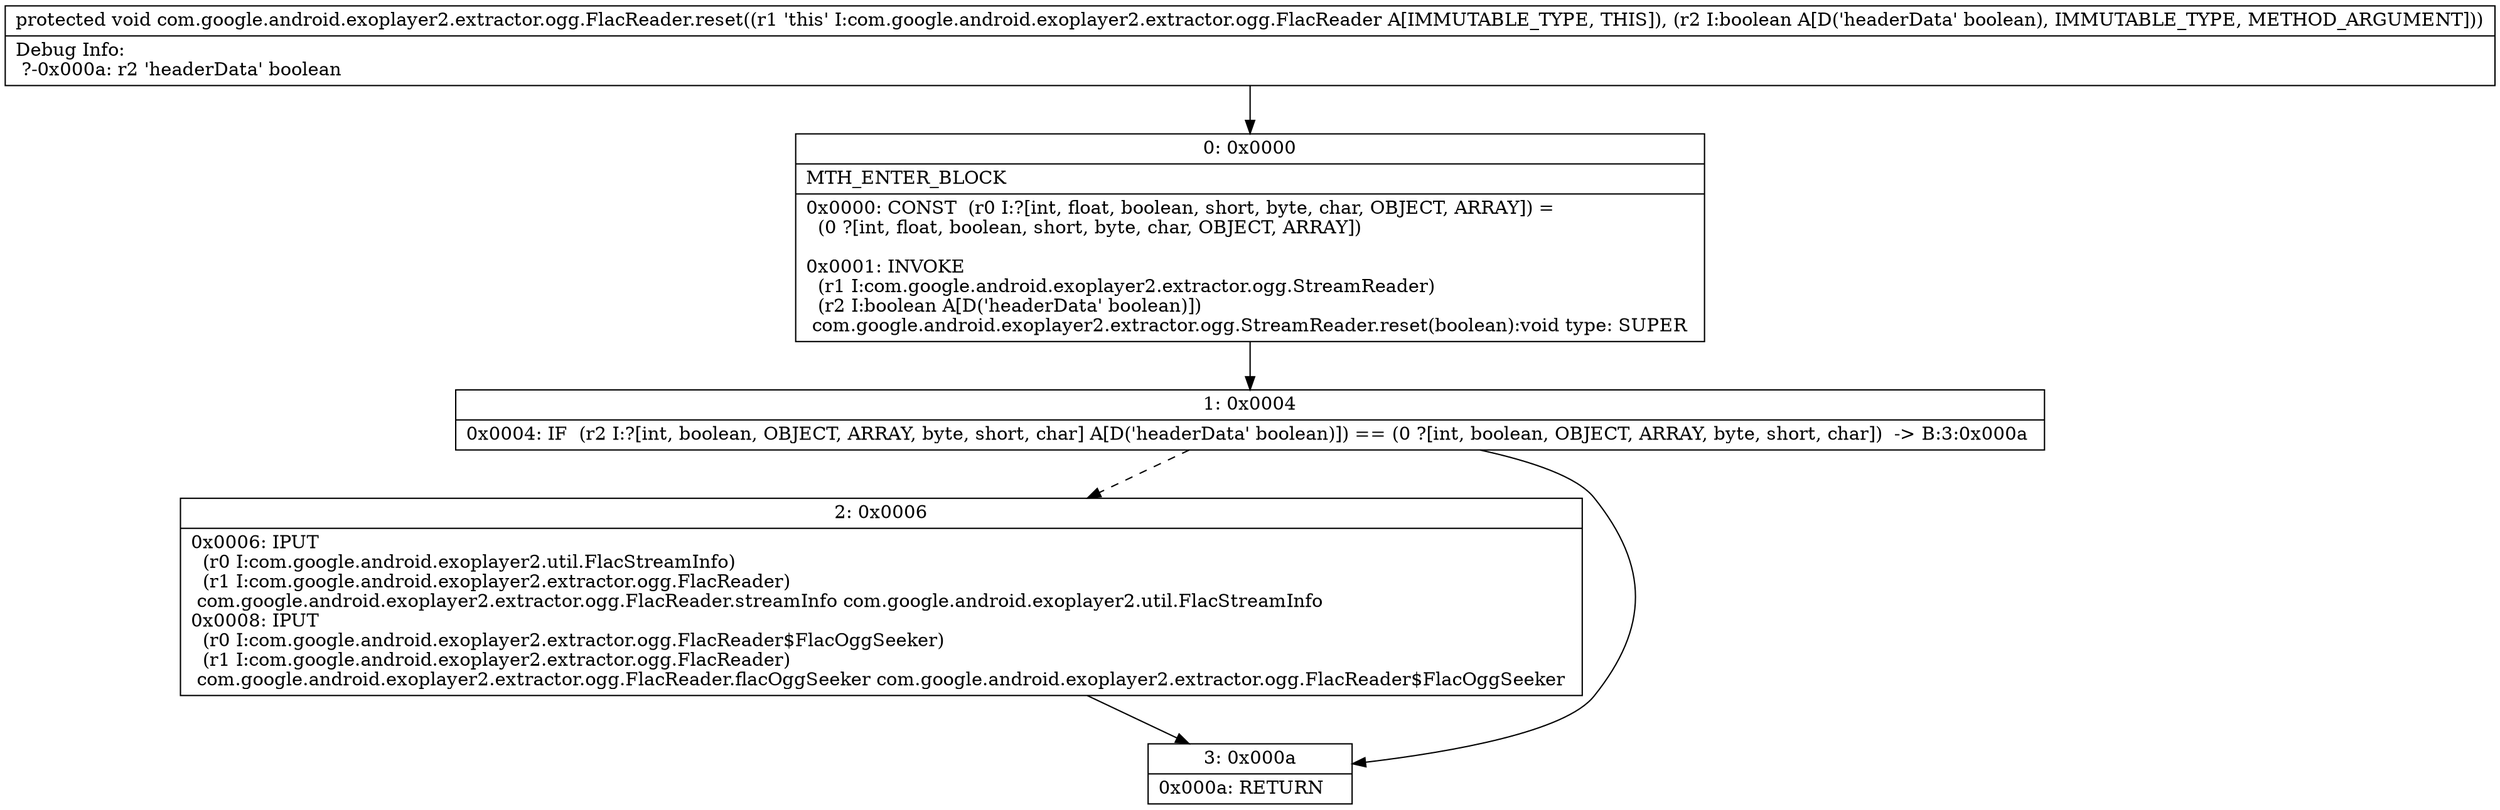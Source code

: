 digraph "CFG forcom.google.android.exoplayer2.extractor.ogg.FlacReader.reset(Z)V" {
Node_0 [shape=record,label="{0\:\ 0x0000|MTH_ENTER_BLOCK\l|0x0000: CONST  (r0 I:?[int, float, boolean, short, byte, char, OBJECT, ARRAY]) = \l  (0 ?[int, float, boolean, short, byte, char, OBJECT, ARRAY])\l \l0x0001: INVOKE  \l  (r1 I:com.google.android.exoplayer2.extractor.ogg.StreamReader)\l  (r2 I:boolean A[D('headerData' boolean)])\l com.google.android.exoplayer2.extractor.ogg.StreamReader.reset(boolean):void type: SUPER \l}"];
Node_1 [shape=record,label="{1\:\ 0x0004|0x0004: IF  (r2 I:?[int, boolean, OBJECT, ARRAY, byte, short, char] A[D('headerData' boolean)]) == (0 ?[int, boolean, OBJECT, ARRAY, byte, short, char])  \-\> B:3:0x000a \l}"];
Node_2 [shape=record,label="{2\:\ 0x0006|0x0006: IPUT  \l  (r0 I:com.google.android.exoplayer2.util.FlacStreamInfo)\l  (r1 I:com.google.android.exoplayer2.extractor.ogg.FlacReader)\l com.google.android.exoplayer2.extractor.ogg.FlacReader.streamInfo com.google.android.exoplayer2.util.FlacStreamInfo \l0x0008: IPUT  \l  (r0 I:com.google.android.exoplayer2.extractor.ogg.FlacReader$FlacOggSeeker)\l  (r1 I:com.google.android.exoplayer2.extractor.ogg.FlacReader)\l com.google.android.exoplayer2.extractor.ogg.FlacReader.flacOggSeeker com.google.android.exoplayer2.extractor.ogg.FlacReader$FlacOggSeeker \l}"];
Node_3 [shape=record,label="{3\:\ 0x000a|0x000a: RETURN   \l}"];
MethodNode[shape=record,label="{protected void com.google.android.exoplayer2.extractor.ogg.FlacReader.reset((r1 'this' I:com.google.android.exoplayer2.extractor.ogg.FlacReader A[IMMUTABLE_TYPE, THIS]), (r2 I:boolean A[D('headerData' boolean), IMMUTABLE_TYPE, METHOD_ARGUMENT]))  | Debug Info:\l  ?\-0x000a: r2 'headerData' boolean\l}"];
MethodNode -> Node_0;
Node_0 -> Node_1;
Node_1 -> Node_2[style=dashed];
Node_1 -> Node_3;
Node_2 -> Node_3;
}


